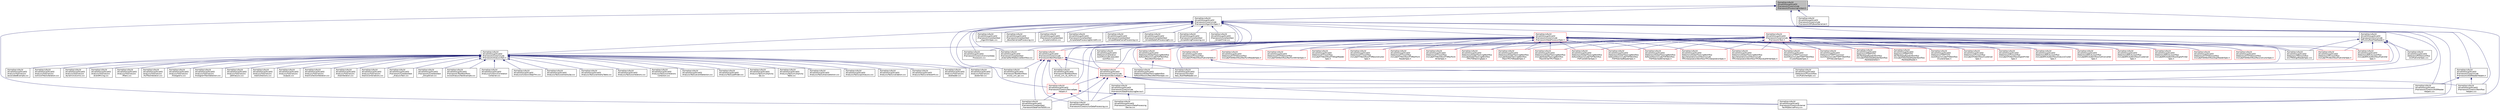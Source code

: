 digraph "/home/travis/build/AliceO2Group/AliceO2/Framework/Core/include/Framework/ProcessingContext.h"
{
 // INTERACTIVE_SVG=YES
  bgcolor="transparent";
  edge [fontname="Helvetica",fontsize="10",labelfontname="Helvetica",labelfontsize="10"];
  node [fontname="Helvetica",fontsize="10",shape=record];
  Node100 [label="/home/travis/build\l/AliceO2Group/AliceO2\l/Framework/Core/include\l/Framework/ProcessingContext.h",height=0.2,width=0.4,color="black", fillcolor="grey75", style="filled", fontcolor="black"];
  Node100 -> Node101 [dir="back",color="midnightblue",fontsize="10",style="solid",fontname="Helvetica"];
  Node101 [label="/home/travis/build\l/AliceO2Group/AliceO2\l/Framework/Core/include\l/Framework/AlgorithmSpec.h",height=0.2,width=0.4,color="black",URL="$d0/d14/AlgorithmSpec_8h.html"];
  Node101 -> Node102 [dir="back",color="midnightblue",fontsize="10",style="solid",fontname="Helvetica"];
  Node102 [label="/home/travis/build\l/AliceO2Group/AliceO2\l/Framework/Core/include\l/Framework/AnalysisTask.h",height=0.2,width=0.4,color="black",URL="$d6/d57/AnalysisTask_8h.html"];
  Node102 -> Node103 [dir="back",color="midnightblue",fontsize="10",style="solid",fontname="Helvetica"];
  Node103 [label="/home/travis/build\l/AliceO2Group/AliceO2\l/Analysis/Core/src/Correlation\lContainer.cxx",height=0.2,width=0.4,color="black",URL="$dc/def/CorrelationContainer_8cxx.html"];
  Node102 -> Node104 [dir="back",color="midnightblue",fontsize="10",style="solid",fontname="Helvetica"];
  Node104 [label="/home/travis/build\l/AliceO2Group/AliceO2\l/Analysis/Core/src/StepTHn.cxx",height=0.2,width=0.4,color="black",URL="$d9/dae/StepTHn_8cxx.html"];
  Node102 -> Node105 [dir="back",color="midnightblue",fontsize="10",style="solid",fontname="Helvetica"];
  Node105 [label="/home/travis/build\l/AliceO2Group/AliceO2\l/Analysis/Tasks/centralityQa.cxx",height=0.2,width=0.4,color="black",URL="$d5/d75/centralityQa_8cxx.html"];
  Node102 -> Node106 [dir="back",color="midnightblue",fontsize="10",style="solid",fontname="Helvetica"];
  Node106 [label="/home/travis/build\l/AliceO2Group/AliceO2\l/Analysis/Tasks/centralityTable.cxx",height=0.2,width=0.4,color="black",URL="$de/d41/centralityTable_8cxx.html"];
  Node102 -> Node107 [dir="back",color="midnightblue",fontsize="10",style="solid",fontname="Helvetica"];
  Node107 [label="/home/travis/build\l/AliceO2Group/AliceO2\l/Analysis/Tasks/correlations.cxx",height=0.2,width=0.4,color="black",URL="$d9/d61/correlations_8cxx.html"];
  Node102 -> Node108 [dir="back",color="midnightblue",fontsize="10",style="solid",fontname="Helvetica"];
  Node108 [label="/home/travis/build\l/AliceO2Group/AliceO2\l/Analysis/Tasks/correlations\lCollection.cxx",height=0.2,width=0.4,color="black",URL="$df/d59/correlationsCollection_8cxx.html"];
  Node102 -> Node109 [dir="back",color="midnightblue",fontsize="10",style="solid",fontname="Helvetica"];
  Node109 [label="/home/travis/build\l/AliceO2Group/AliceO2\l/Analysis/Tasks/eventSelection.cxx",height=0.2,width=0.4,color="black",URL="$d9/df1/eventSelection_8cxx.html"];
  Node102 -> Node110 [dir="back",color="midnightblue",fontsize="10",style="solid",fontname="Helvetica"];
  Node110 [label="/home/travis/build\l/AliceO2Group/AliceO2\l/Analysis/Tasks/jetfinder.cxx",height=0.2,width=0.4,color="black",URL="$d2/dc6/jetfinder_8cxx.html"];
  Node102 -> Node111 [dir="back",color="midnightblue",fontsize="10",style="solid",fontname="Helvetica"];
  Node111 [label="/home/travis/build\l/AliceO2Group/AliceO2\l/Analysis/Tasks/multiplicity\lQa.cxx",height=0.2,width=0.4,color="black",URL="$d3/d6a/multiplicityQa_8cxx.html"];
  Node102 -> Node112 [dir="back",color="midnightblue",fontsize="10",style="solid",fontname="Helvetica"];
  Node112 [label="/home/travis/build\l/AliceO2Group/AliceO2\l/Analysis/Tasks/multiplicity\lTable.cxx",height=0.2,width=0.4,color="black",URL="$d4/d23/multiplicityTable_8cxx.html"];
  Node102 -> Node113 [dir="back",color="midnightblue",fontsize="10",style="solid",fontname="Helvetica"];
  Node113 [label="/home/travis/build\l/AliceO2Group/AliceO2\l/Analysis/Tasks/trackselection.cxx",height=0.2,width=0.4,color="black",URL="$db/d90/trackselection_8cxx.html"];
  Node102 -> Node114 [dir="back",color="midnightblue",fontsize="10",style="solid",fontname="Helvetica"];
  Node114 [label="/home/travis/build\l/AliceO2Group/AliceO2\l/Analysis/Tasks/upcAnalysis.cxx",height=0.2,width=0.4,color="black",URL="$d2/d9d/upcAnalysis_8cxx.html"];
  Node102 -> Node115 [dir="back",color="midnightblue",fontsize="10",style="solid",fontname="Helvetica"];
  Node115 [label="/home/travis/build\l/AliceO2Group/AliceO2\l/Analysis/Tasks/validation.cxx",height=0.2,width=0.4,color="black",URL="$dd/d1b/validation_8cxx.html"];
  Node102 -> Node116 [dir="back",color="midnightblue",fontsize="10",style="solid",fontname="Helvetica"];
  Node116 [label="/home/travis/build\l/AliceO2Group/AliceO2\l/Analysis/Tasks/vertexerhf.cxx",height=0.2,width=0.4,color="black",URL="$de/d5e/vertexerhf_8cxx.html"];
  Node102 -> Node117 [dir="back",color="midnightblue",fontsize="10",style="solid",fontname="Helvetica"];
  Node117 [label="/home/travis/build\l/AliceO2Group/AliceO2\l/Analysis/Tutorials/src\l/aodreader.cxx",height=0.2,width=0.4,color="black",URL="$dd/d00/aodreader_8cxx.html"];
  Node102 -> Node118 [dir="back",color="midnightblue",fontsize="10",style="solid",fontname="Helvetica"];
  Node118 [label="/home/travis/build\l/AliceO2Group/AliceO2\l/Analysis/Tutorials/src\l/aodwriter.cxx",height=0.2,width=0.4,color="black",URL="$d0/dee/aodwriter_8cxx.html"];
  Node102 -> Node119 [dir="back",color="midnightblue",fontsize="10",style="solid",fontname="Helvetica"];
  Node119 [label="/home/travis/build\l/AliceO2Group/AliceO2\l/Analysis/Tutorials/src\l/associatedExample.cxx",height=0.2,width=0.4,color="black",URL="$d6/dcb/associatedExample_8cxx.html"];
  Node102 -> Node120 [dir="back",color="midnightblue",fontsize="10",style="solid",fontname="Helvetica"];
  Node120 [label="/home/travis/build\l/AliceO2Group/AliceO2\l/Analysis/Tutorials/src\l/collisionTracksIteration.cxx",height=0.2,width=0.4,color="black",URL="$d4/dd5/collisionTracksIteration_8cxx.html"];
  Node102 -> Node121 [dir="back",color="midnightblue",fontsize="10",style="solid",fontname="Helvetica"];
  Node121 [label="/home/travis/build\l/AliceO2Group/AliceO2\l/Analysis/Tutorials/src\l/dynamicColumns.cxx",height=0.2,width=0.4,color="black",URL="$d2/df5/dynamicColumns_8cxx.html"];
  Node102 -> Node122 [dir="back",color="midnightblue",fontsize="10",style="solid",fontname="Helvetica"];
  Node122 [label="/home/travis/build\l/AliceO2Group/AliceO2\l/Analysis/Tutorials/src\l/eventMixing.cxx",height=0.2,width=0.4,color="black",URL="$d6/ddb/eventMixing_8cxx.html"];
  Node102 -> Node123 [dir="back",color="midnightblue",fontsize="10",style="solid",fontname="Helvetica"];
  Node123 [label="/home/travis/build\l/AliceO2Group/AliceO2\l/Analysis/Tutorials/src\l/filters.cxx",height=0.2,width=0.4,color="black",URL="$d6/d77/filters_8cxx.html"];
  Node102 -> Node124 [dir="back",color="midnightblue",fontsize="10",style="solid",fontname="Helvetica"];
  Node124 [label="/home/travis/build\l/AliceO2Group/AliceO2\l/Analysis/Tutorials/src\l/fullTrackIteration.cxx",height=0.2,width=0.4,color="black",URL="$d2/d4e/fullTrackIteration_8cxx.html"];
  Node102 -> Node125 [dir="back",color="midnightblue",fontsize="10",style="solid",fontname="Helvetica"];
  Node125 [label="/home/travis/build\l/AliceO2Group/AliceO2\l/Analysis/Tutorials/src\l/histograms.cxx",height=0.2,width=0.4,color="black",URL="$df/d90/histograms_8cxx.html"];
  Node102 -> Node126 [dir="back",color="midnightblue",fontsize="10",style="solid",fontname="Helvetica"];
  Node126 [label="/home/travis/build\l/AliceO2Group/AliceO2\l/Analysis/Tutorials/src\l/histogramTrackSelection.cxx",height=0.2,width=0.4,color="black",URL="$dd/d06/histogramTrackSelection_8cxx.html"];
  Node102 -> Node127 [dir="back",color="midnightblue",fontsize="10",style="solid",fontname="Helvetica"];
  Node127 [label="/home/travis/build\l/AliceO2Group/AliceO2\l/Analysis/Tutorials/src\l/jetAnalysis.cxx",height=0.2,width=0.4,color="black",URL="$d7/d21/jetAnalysis_8cxx.html"];
  Node102 -> Node128 [dir="back",color="midnightblue",fontsize="10",style="solid",fontname="Helvetica"];
  Node128 [label="/home/travis/build\l/AliceO2Group/AliceO2\l/Analysis/Tutorials/src\l/newCollections.cxx",height=0.2,width=0.4,color="black",URL="$d7/d10/newCollections_8cxx.html"];
  Node102 -> Node129 [dir="back",color="midnightblue",fontsize="10",style="solid",fontname="Helvetica"];
  Node129 [label="/home/travis/build\l/AliceO2Group/AliceO2\l/Analysis/Tutorials/src\l/outputs.cxx",height=0.2,width=0.4,color="black",URL="$d3/d45/outputs_8cxx.html"];
  Node102 -> Node130 [dir="back",color="midnightblue",fontsize="10",style="solid",fontname="Helvetica"];
  Node130 [label="/home/travis/build\l/AliceO2Group/AliceO2\l/Analysis/Tutorials/src\l/trackCollectionIteration.cxx",height=0.2,width=0.4,color="black",URL="$d4/ded/trackCollectionIteration_8cxx.html"];
  Node102 -> Node131 [dir="back",color="midnightblue",fontsize="10",style="solid",fontname="Helvetica"];
  Node131 [label="/home/travis/build\l/AliceO2Group/AliceO2\l/Analysis/Tutorials/src\l/trackIteration.cxx",height=0.2,width=0.4,color="black",URL="$db/d7e/trackIteration_8cxx.html"];
  Node102 -> Node132 [dir="back",color="midnightblue",fontsize="10",style="solid",fontname="Helvetica"];
  Node132 [label="/home/travis/build\l/AliceO2Group/AliceO2\l/Analysis/Tutorials/src\l/tracksCombinations.cxx",height=0.2,width=0.4,color="black",URL="$d0/da7/tracksCombinations_8cxx.html"];
  Node102 -> Node133 [dir="back",color="midnightblue",fontsize="10",style="solid",fontname="Helvetica"];
  Node133 [label="/home/travis/build\l/AliceO2Group/AliceO2\l/Framework/Core/test/test\l_AnalysisTask.cxx",height=0.2,width=0.4,color="black",URL="$d9/d09/test__AnalysisTask_8cxx.html"];
  Node102 -> Node134 [dir="back",color="midnightblue",fontsize="10",style="solid",fontname="Helvetica"];
  Node134 [label="/home/travis/build\l/AliceO2Group/AliceO2\l/Framework/Core/test/test\l_GroupSlicer.cxx",height=0.2,width=0.4,color="black",URL="$d2/d45/test__GroupSlicer_8cxx.html"];
  Node102 -> Node135 [dir="back",color="midnightblue",fontsize="10",style="solid",fontname="Helvetica"];
  Node135 [label="/home/travis/build\l/AliceO2Group/AliceO2\l/Framework/TestWorkflows\l/src/o2AnalysisTaskExample.cxx",height=0.2,width=0.4,color="black",URL="$d1/d61/o2AnalysisTaskExample_8cxx.html"];
  Node101 -> Node136 [dir="back",color="midnightblue",fontsize="10",style="solid",fontname="Helvetica"];
  Node136 [label="/home/travis/build\l/AliceO2Group/AliceO2\l/Framework/Core/include\l/Framework/AODReaderHelpers.h",height=0.2,width=0.4,color="black",URL="$da/d97/AODReaderHelpers_8h.html"];
  Node136 -> Node137 [dir="back",color="midnightblue",fontsize="10",style="solid",fontname="Helvetica"];
  Node137 [label="/home/travis/build\l/AliceO2Group/AliceO2\l/Framework/Core/src/AODReader\lHelpers.cxx",height=0.2,width=0.4,color="black",URL="$d4/dc5/AODReaderHelpers_8cxx.html"];
  Node136 -> Node138 [dir="back",color="midnightblue",fontsize="10",style="solid",fontname="Helvetica"];
  Node138 [label="/home/travis/build\l/AliceO2Group/AliceO2\l/Framework/Core/src/Workflow\lHelpers.cxx",height=0.2,width=0.4,color="black",URL="$dc/da7/WorkflowHelpers_8cxx.html"];
  Node101 -> Node139 [dir="back",color="midnightblue",fontsize="10",style="solid",fontname="Helvetica"];
  Node139 [label="/home/travis/build\l/AliceO2Group/AliceO2\l/Framework/Core/include\l/Framework/DataProcessingDevice.h",height=0.2,width=0.4,color="black",URL="$d3/d4b/DataProcessingDevice_8h.html"];
  Node139 -> Node140 [dir="back",color="midnightblue",fontsize="10",style="solid",fontname="Helvetica"];
  Node140 [label="/home/travis/build\l/AliceO2Group/AliceO2\l/Framework/Core/src/DataProcessing\lDevice.cxx",height=0.2,width=0.4,color="black",URL="$db/dac/DataProcessingDevice_8cxx.html"];
  Node139 -> Node141 [dir="back",color="midnightblue",fontsize="10",style="solid",fontname="Helvetica"];
  Node141 [label="/home/travis/build\l/AliceO2Group/AliceO2\l/Framework/Core/src/runDataProcessing.cxx",height=0.2,width=0.4,color="black",URL="$d7/d54/runDataProcessing_8cxx.html"];
  Node101 -> Node142 [dir="back",color="midnightblue",fontsize="10",style="solid",fontname="Helvetica"];
  Node142 [label="/home/travis/build\l/AliceO2Group/AliceO2\l/Framework/Core/include\l/Framework/DataProcessorSpec.h",height=0.2,width=0.4,color="red",URL="$d0/df4/DataProcessorSpec_8h.html"];
  Node142 -> Node143 [dir="back",color="midnightblue",fontsize="10",style="solid",fontname="Helvetica"];
  Node143 [label="/home/travis/build\l/AliceO2Group/AliceO2\l/Detectors/Calibration\l/workflow/ccdb-populator\l-workflow.cxx",height=0.2,width=0.4,color="black",URL="$d2/d5c/ccdb-populator-workflow_8cxx.html"];
  Node142 -> Node144 [dir="back",color="midnightblue",fontsize="10",style="solid",fontname="Helvetica"];
  Node144 [label="/home/travis/build\l/AliceO2Group/AliceO2\l/Detectors/CPV/workflow\l/include/CPVWorkflow/Clusterizer\lSpec.h",height=0.2,width=0.4,color="red",URL="$d9/dcc/CPV_2workflow_2include_2CPVWorkflow_2ClusterizerSpec_8h.html"];
  Node142 -> Node147 [dir="back",color="midnightblue",fontsize="10",style="solid",fontname="Helvetica"];
  Node147 [label="/home/travis/build\l/AliceO2Group/AliceO2\l/Detectors/CPV/workflow\l/include/CPVWorkflow/DigitsPrinter\lSpec.h",height=0.2,width=0.4,color="red",URL="$d4/d19/CPV_2workflow_2include_2CPVWorkflow_2DigitsPrinterSpec_8h.html"];
  Node142 -> Node149 [dir="back",color="midnightblue",fontsize="10",style="solid",fontname="Helvetica"];
  Node149 [label="/home/travis/build\l/AliceO2Group/AliceO2\l/Detectors/CPV/workflow\l/include/CPVWorkflow/PublisherSpec.h",height=0.2,width=0.4,color="red",URL="$d1/dd9/CPV_2workflow_2include_2CPVWorkflow_2PublisherSpec_8h.html"];
  Node149 -> Node150 [dir="back",color="midnightblue",fontsize="10",style="solid",fontname="Helvetica"];
  Node150 [label="/home/travis/build\l/AliceO2Group/AliceO2\l/Detectors/CPV/workflow\l/src/PublisherSpec.cxx",height=0.2,width=0.4,color="black",URL="$df/d2e/CPV_2workflow_2src_2PublisherSpec_8cxx.html"];
  Node142 -> Node151 [dir="back",color="midnightblue",fontsize="10",style="solid",fontname="Helvetica"];
  Node151 [label="/home/travis/build\l/AliceO2Group/AliceO2\l/Detectors/EMCAL/workflow\l/include/EMCALWorkflow/AnalysisCluster\lSpec.h",height=0.2,width=0.4,color="red",URL="$d3/dd3/AnalysisClusterSpec_8h.html"];
  Node142 -> Node154 [dir="back",color="midnightblue",fontsize="10",style="solid",fontname="Helvetica"];
  Node154 [label="/home/travis/build\l/AliceO2Group/AliceO2\l/Detectors/EMCAL/workflow\l/include/EMCALWorkflow/CellConverter\lSpec.h",height=0.2,width=0.4,color="red",URL="$d3/ddf/EMCAL_2workflow_2include_2EMCALWorkflow_2CellConverterSpec_8h.html"];
  Node142 -> Node156 [dir="back",color="midnightblue",fontsize="10",style="solid",fontname="Helvetica"];
  Node156 [label="/home/travis/build\l/AliceO2Group/AliceO2\l/Detectors/EMCAL/workflow\l/include/EMCALWorkflow/Clusterizer\lSpec.h",height=0.2,width=0.4,color="red",URL="$d2/dd1/EMCAL_2workflow_2include_2EMCALWorkflow_2ClusterizerSpec_8h.html"];
  Node142 -> Node158 [dir="back",color="midnightblue",fontsize="10",style="solid",fontname="Helvetica"];
  Node158 [label="/home/travis/build\l/AliceO2Group/AliceO2\l/Detectors/EMCAL/workflow\l/include/EMCALWorkflow/DigitsPrinter\lSpec.h",height=0.2,width=0.4,color="red",URL="$d3/d59/EMCAL_2workflow_2include_2EMCALWorkflow_2DigitsPrinterSpec_8h.html"];
  Node142 -> Node160 [dir="back",color="midnightblue",fontsize="10",style="solid",fontname="Helvetica"];
  Node160 [label="/home/travis/build\l/AliceO2Group/AliceO2\l/Detectors/EMCAL/workflow\l/include/EMCALWorkflow/Publisher\lSpec.h",height=0.2,width=0.4,color="red",URL="$d2/d55/EMCAL_2workflow_2include_2EMCALWorkflow_2PublisherSpec_8h.html"];
  Node142 -> Node162 [dir="back",color="midnightblue",fontsize="10",style="solid",fontname="Helvetica"];
  Node162 [label="/home/travis/build\l/AliceO2Group/AliceO2\l/Detectors/FIT/FDD/workflow\l/include/FDDWorkflow/DigitReaderSpec.h",height=0.2,width=0.4,color="red",URL="$dd/d24/FIT_2FDD_2workflow_2include_2FDDWorkflow_2DigitReaderSpec_8h.html"];
  Node142 -> Node165 [dir="back",color="midnightblue",fontsize="10",style="solid",fontname="Helvetica"];
  Node165 [label="/home/travis/build\l/AliceO2Group/AliceO2\l/Detectors/FIT/FDD/workflow\l/include/FDDWorkflow/ReconstructorSpec.h",height=0.2,width=0.4,color="red",URL="$d7/df4/ReconstructorSpec_8h.html"];
  Node142 -> Node167 [dir="back",color="midnightblue",fontsize="10",style="solid",fontname="Helvetica"];
  Node167 [label="/home/travis/build\l/AliceO2Group/AliceO2\l/Detectors/FIT/FDD/workflow\l/include/FDDWorkflow/RecPointReaderSpec.h",height=0.2,width=0.4,color="red",URL="$d7/da5/RecPointReaderSpec_8h.html"];
  Node142 -> Node169 [dir="back",color="midnightblue",fontsize="10",style="solid",fontname="Helvetica"];
  Node169 [label="/home/travis/build\l/AliceO2Group/AliceO2\l/Detectors/FIT/FDD/workflow\l/include/FDDWorkflow/RecPointWriterSpec.h",height=0.2,width=0.4,color="red",URL="$dc/d74/RecPointWriterSpec_8h.html"];
  Node142 -> Node171 [dir="back",color="midnightblue",fontsize="10",style="solid",fontname="Helvetica"];
  Node171 [label="/home/travis/build\l/AliceO2Group/AliceO2\l/Detectors/FIT/workflow\l/include/FITWorkflow/FT0DigitReader\lSpec.h",height=0.2,width=0.4,color="red",URL="$dc/d0d/FT0DigitReaderSpec_8h.html"];
  Node142 -> Node174 [dir="back",color="midnightblue",fontsize="10",style="solid",fontname="Helvetica"];
  Node174 [label="/home/travis/build\l/AliceO2Group/AliceO2\l/Detectors/FIT/workflow\l/include/FITWorkflow/FT0Reconstructor\lSpec.h",height=0.2,width=0.4,color="red",URL="$d0/d58/FT0ReconstructorSpec_8h.html"];
  Node142 -> Node176 [dir="back",color="midnightblue",fontsize="10",style="solid",fontname="Helvetica"];
  Node176 [label="/home/travis/build\l/AliceO2Group/AliceO2\l/Detectors/FIT/workflow\l/include/FITWorkflow/FT0RecPoint\lReaderSpec.h",height=0.2,width=0.4,color="red",URL="$d1/d4b/FT0RecPointReaderSpec_8h.html"];
  Node142 -> Node180 [dir="back",color="midnightblue",fontsize="10",style="solid",fontname="Helvetica"];
  Node180 [label="/home/travis/build\l/AliceO2Group/AliceO2\l/Detectors/FIT/workflow\l/include/FITWorkflow/FT0RecPoint\lWriterSpec.h",height=0.2,width=0.4,color="red",URL="$d5/d02/FT0RecPointWriterSpec_8h.html"];
  Node142 -> Node182 [dir="back",color="midnightblue",fontsize="10",style="solid",fontname="Helvetica"];
  Node182 [label="/home/travis/build\l/AliceO2Group/AliceO2\l/Detectors/GlobalTrackingWorkflow\l/include/GlobalTrackingWorkflow\l/TPCITSMatchingSpec.h",height=0.2,width=0.4,color="red",URL="$da/d20/TPCITSMatchingSpec_8h.html"];
  Node142 -> Node184 [dir="back",color="midnightblue",fontsize="10",style="solid",fontname="Helvetica"];
  Node184 [label="/home/travis/build\l/AliceO2Group/AliceO2\l/Detectors/GlobalTrackingWorkflow\l/include/GlobalTrackingWorkflow\l/TrackTPCITSReaderSpec.h",height=0.2,width=0.4,color="red",URL="$de/daa/TrackTPCITSReaderSpec_8h.html"];
  Node142 -> Node187 [dir="back",color="midnightblue",fontsize="10",style="solid",fontname="Helvetica"];
  Node187 [label="/home/travis/build\l/AliceO2Group/AliceO2\l/Detectors/GlobalTrackingWorkflow\l/include/GlobalTrackingWorkflow\l/TrackWriterTPCITSSpec.h",height=0.2,width=0.4,color="red",URL="$da/d9c/TrackWriterTPCITSSpec_8h.html"];
  Node142 -> Node189 [dir="back",color="midnightblue",fontsize="10",style="solid",fontname="Helvetica"];
  Node189 [label="/home/travis/build\l/AliceO2Group/AliceO2\l/Detectors/GlobalTrackingWorkflow\l/tofworkflow/include/TOFWorkflow\l/RecoWorkflowSpec.h",height=0.2,width=0.4,color="red",URL="$df/d12/RecoWorkflowSpec_8h.html"];
  Node189 -> Node190 [dir="back",color="midnightblue",fontsize="10",style="solid",fontname="Helvetica"];
  Node190 [label="/home/travis/build\l/AliceO2Group/AliceO2\l/Detectors/GlobalTrackingWorkflow\l/tofworkflow/src/RecoWorkflowSpec.cxx",height=0.2,width=0.4,color="black",URL="$d8/d84/RecoWorkflowSpec_8cxx.html"];
  Node142 -> Node191 [dir="back",color="midnightblue",fontsize="10",style="solid",fontname="Helvetica"];
  Node191 [label="/home/travis/build\l/AliceO2Group/AliceO2\l/Detectors/GlobalTrackingWorkflow\l/tofworkflow/include/TOFWorkflow\l/TOFCalibWriterSpec.h",height=0.2,width=0.4,color="red",URL="$dd/d45/TOFCalibWriterSpec_8h.html"];
  Node142 -> Node193 [dir="back",color="midnightblue",fontsize="10",style="solid",fontname="Helvetica"];
  Node193 [label="/home/travis/build\l/AliceO2Group/AliceO2\l/Detectors/GlobalTrackingWorkflow\l/tofworkflow/include/TOFWorkflow\l/TOFMatchedReaderSpec.h",height=0.2,width=0.4,color="red",URL="$d9/df4/TOFMatchedReaderSpec_8h.html"];
  Node142 -> Node195 [dir="back",color="midnightblue",fontsize="10",style="solid",fontname="Helvetica"];
  Node195 [label="/home/travis/build\l/AliceO2Group/AliceO2\l/Detectors/GlobalTrackingWorkflow\l/tofworkflow/include/TOFWorkflow\l/TOFMatchedWriterSpec.h",height=0.2,width=0.4,color="red",URL="$dd/d0f/TOFMatchedWriterSpec_8h.html"];
  Node142 -> Node190 [dir="back",color="midnightblue",fontsize="10",style="solid",fontname="Helvetica"];
  Node142 -> Node197 [dir="back",color="midnightblue",fontsize="10",style="solid",fontname="Helvetica"];
  Node197 [label="/home/travis/build\l/AliceO2Group/AliceO2\l/Detectors/GlobalTrackingWorkflow\l/tpcinterpolationworkflow/include\l/TPCInterpolationWorkflow/TPCInterpolationSpec.h",height=0.2,width=0.4,color="red",URL="$dc/d50/TPCInterpolationSpec_8h.html"];
  Node142 -> Node199 [dir="back",color="midnightblue",fontsize="10",style="solid",fontname="Helvetica"];
  Node199 [label="/home/travis/build\l/AliceO2Group/AliceO2\l/Detectors/GlobalTrackingWorkflow\l/tpcinterpolationworkflow/include\l/TPCInterpolationWorkflow/TPCResidualWriterSpec.h",height=0.2,width=0.4,color="red",URL="$d9/d7b/TPCResidualWriterSpec_8h.html"];
  Node142 -> Node201 [dir="back",color="midnightblue",fontsize="10",style="solid",fontname="Helvetica"];
  Node201 [label="/home/travis/build\l/AliceO2Group/AliceO2\l/Detectors/ITSMFT/common\l/workflow/include/ITSMFTWorkflow\l/ClusterReaderSpec.h",height=0.2,width=0.4,color="red",URL="$de/dea/ITSMFT_2common_2workflow_2include_2ITSMFTWorkflow_2ClusterReaderSpec_8h.html"];
  Node142 -> Node203 [dir="back",color="midnightblue",fontsize="10",style="solid",fontname="Helvetica"];
  Node203 [label="/home/travis/build\l/AliceO2Group/AliceO2\l/Detectors/ITSMFT/common\l/workflow/include/ITSMFTWorkflow\l/STFDecoderSpec.h",height=0.2,width=0.4,color="red",URL="$d0/d26/STFDecoderSpec_8h.html",tooltip="Device to decode ITS/MFT raw data from STF. "];
  Node142 -> Node206 [dir="back",color="midnightblue",fontsize="10",style="solid",fontname="Helvetica"];
  Node206 [label="/home/travis/build\l/AliceO2Group/AliceO2\l/Detectors/ITSMFT/ITS\l/QC/TestDataReaderWorkflow\l/include/ITSQCDataReaderWorkflow\l/TestDataGetter.h",height=0.2,width=0.4,color="red",URL="$d6/d92/TestDataGetter_8h.html"];
  Node142 -> Node209 [dir="back",color="midnightblue",fontsize="10",style="solid",fontname="Helvetica"];
  Node209 [label="/home/travis/build\l/AliceO2Group/AliceO2\l/Detectors/ITSMFT/ITS\l/QC/TestDataReaderWorkflow\l/include/ITSQCDataReaderWorkflow\l/TestDataReader.h",height=0.2,width=0.4,color="red",URL="$dd/d69/TestDataReader_8h.html"];
  Node142 -> Node211 [dir="back",color="midnightblue",fontsize="10",style="solid",fontname="Helvetica"];
  Node211 [label="/home/travis/build\l/AliceO2Group/AliceO2\l/Detectors/ITSMFT/ITS\l/workflow/include/ITSWorkflow\l/ClustererSpec.h",height=0.2,width=0.4,color="red",URL="$d4/dcc/ITSMFT_2ITS_2workflow_2include_2ITSWorkflow_2ClustererSpec_8h.html"];
  Node142 -> Node341 [dir="back",color="midnightblue",fontsize="10",style="solid",fontname="Helvetica"];
  Node341 [label="/home/travis/build\l/AliceO2Group/AliceO2\l/Detectors/TPC/workflow\l/include/TPCWorkflow/PublisherSpec.h",height=0.2,width=0.4,color="red",URL="$d9/d4e/TPC_2workflow_2include_2TPCWorkflow_2PublisherSpec_8h.html"];
  Node142 -> Node348 [dir="back",color="midnightblue",fontsize="10",style="solid",fontname="Helvetica"];
  Node348 [label="/home/travis/build\l/AliceO2Group/AliceO2\l/Detectors/TRD/workflow\l/src/TRDDigitReaderSpec.cxx",height=0.2,width=0.4,color="black",URL="$d7/da6/TRDDigitReaderSpec_8cxx.html"];
  Node142 -> Node102 [dir="back",color="midnightblue",fontsize="10",style="solid",fontname="Helvetica"];
  Node142 -> Node375 [dir="back",color="midnightblue",fontsize="10",style="solid",fontname="Helvetica"];
  Node375 [label="/home/travis/build\l/AliceO2Group/AliceO2\l/Framework/Core/include\l/Framework/DeviceSpec.h",height=0.2,width=0.4,color="red",URL="$df/de8/DeviceSpec_8h.html"];
  Node375 -> Node139 [dir="back",color="midnightblue",fontsize="10",style="solid",fontname="Helvetica"];
  Node375 -> Node137 [dir="back",color="midnightblue",fontsize="10",style="solid",fontname="Helvetica"];
  Node375 -> Node452 [dir="back",color="midnightblue",fontsize="10",style="solid",fontname="Helvetica"];
  Node452 [label="/home/travis/build\l/AliceO2Group/AliceO2\l/Framework/Core/src/DeviceSpec\lHelpers.h",height=0.2,width=0.4,color="red",URL="$df/dda/DeviceSpecHelpers_8h.html"];
  Node452 -> Node367 [dir="back",color="midnightblue",fontsize="10",style="solid",fontname="Helvetica"];
  Node367 [label="/home/travis/build\l/AliceO2Group/AliceO2\l/Framework/Core/src/External\lFairMQDeviceProxy.cxx",height=0.2,width=0.4,color="black",URL="$dc/df3/ExternalFairMQDeviceProxy_8cxx.html"];
  Node452 -> Node141 [dir="back",color="midnightblue",fontsize="10",style="solid",fontname="Helvetica"];
  Node452 -> Node456 [dir="back",color="midnightblue",fontsize="10",style="solid",fontname="Helvetica"];
  Node456 [label="/home/travis/build\l/AliceO2Group/AliceO2\l/Framework/Core/test/test\l_FrameworkDataFlowToDDS.cxx",height=0.2,width=0.4,color="black",URL="$d6/d53/test__FrameworkDataFlowToDDS_8cxx.html"];
  Node375 -> Node367 [dir="back",color="midnightblue",fontsize="10",style="solid",fontname="Helvetica"];
  Node375 -> Node141 [dir="back",color="midnightblue",fontsize="10",style="solid",fontname="Helvetica"];
  Node375 -> Node138 [dir="back",color="midnightblue",fontsize="10",style="solid",fontname="Helvetica"];
  Node375 -> Node456 [dir="back",color="midnightblue",fontsize="10",style="solid",fontname="Helvetica"];
  Node142 -> Node484 [dir="back",color="midnightblue",fontsize="10",style="solid",fontname="Helvetica"];
  Node484 [label="/home/travis/build\l/AliceO2Group/AliceO2\l/Framework/Core/include\l/Framework/WorkflowSpec.h",height=0.2,width=0.4,color="red",URL="$df/da1/WorkflowSpec_8h.html"];
  Node484 -> Node375 [dir="back",color="midnightblue",fontsize="10",style="solid",fontname="Helvetica"];
  Node484 -> Node452 [dir="back",color="midnightblue",fontsize="10",style="solid",fontname="Helvetica"];
  Node484 -> Node141 [dir="back",color="midnightblue",fontsize="10",style="solid",fontname="Helvetica"];
  Node484 -> Node456 [dir="back",color="midnightblue",fontsize="10",style="solid",fontname="Helvetica"];
  Node484 -> Node510 [dir="back",color="midnightblue",fontsize="10",style="solid",fontname="Helvetica"];
  Node510 [label="/home/travis/build\l/AliceO2Group/AliceO2\l/Framework/TestWorkflows\l/src/o2_sim_its_ALP3.cxx",height=0.2,width=0.4,color="black",URL="$dd/d2b/o2__sim__its__ALP3_8cxx.html"];
  Node484 -> Node511 [dir="back",color="midnightblue",fontsize="10",style="solid",fontname="Helvetica"];
  Node511 [label="/home/travis/build\l/AliceO2Group/AliceO2\l/Framework/TestWorkflows\l/src/o2_sim_tpc.cxx",height=0.2,width=0.4,color="black",URL="$d7/d11/o2__sim__tpc_8cxx.html"];
  Node484 -> Node446 [dir="back",color="midnightblue",fontsize="10",style="solid",fontname="Helvetica"];
  Node446 [label="/home/travis/build\l/AliceO2Group/AliceO2\l/Framework/Utils/test\l/test_RootTreeReader.cxx",height=0.2,width=0.4,color="black",URL="$d6/d0d/test__RootTreeReader_8cxx.html"];
  Node142 -> Node356 [dir="back",color="midnightblue",fontsize="10",style="solid",fontname="Helvetica"];
  Node356 [label="/home/travis/build\l/AliceO2Group/AliceO2\l/Framework/Core/src/CommonData\lProcessors.cxx",height=0.2,width=0.4,color="black",URL="$df/d93/CommonDataProcessors_8cxx.html"];
  Node142 -> Node452 [dir="back",color="midnightblue",fontsize="10",style="solid",fontname="Helvetica"];
  Node142 -> Node141 [dir="back",color="midnightblue",fontsize="10",style="solid",fontname="Helvetica"];
  Node142 -> Node369 [dir="back",color="midnightblue",fontsize="10",style="solid",fontname="Helvetica"];
  Node369 [label="/home/travis/build\l/AliceO2Group/AliceO2\l/Framework/Core/test/test\l_ExternalFairMQDeviceWorkflow.cxx",height=0.2,width=0.4,color="black",URL="$d4/d00/test__ExternalFairMQDeviceWorkflow_8cxx.html"];
  Node142 -> Node446 [dir="back",color="midnightblue",fontsize="10",style="solid",fontname="Helvetica"];
  Node101 -> Node375 [dir="back",color="midnightblue",fontsize="10",style="solid",fontname="Helvetica"];
  Node101 -> Node580 [dir="back",color="midnightblue",fontsize="10",style="solid",fontname="Helvetica"];
  Node580 [label="/home/travis/build\l/AliceO2Group/AliceO2\l/Framework/Core/include\l/Framework/Task.h",height=0.2,width=0.4,color="red",URL="$df/d4f/Task_8h.html"];
  Node580 -> Node144 [dir="back",color="midnightblue",fontsize="10",style="solid",fontname="Helvetica"];
  Node580 -> Node147 [dir="back",color="midnightblue",fontsize="10",style="solid",fontname="Helvetica"];
  Node580 -> Node151 [dir="back",color="midnightblue",fontsize="10",style="solid",fontname="Helvetica"];
  Node580 -> Node154 [dir="back",color="midnightblue",fontsize="10",style="solid",fontname="Helvetica"];
  Node580 -> Node156 [dir="back",color="midnightblue",fontsize="10",style="solid",fontname="Helvetica"];
  Node580 -> Node158 [dir="back",color="midnightblue",fontsize="10",style="solid",fontname="Helvetica"];
  Node580 -> Node162 [dir="back",color="midnightblue",fontsize="10",style="solid",fontname="Helvetica"];
  Node580 -> Node165 [dir="back",color="midnightblue",fontsize="10",style="solid",fontname="Helvetica"];
  Node580 -> Node167 [dir="back",color="midnightblue",fontsize="10",style="solid",fontname="Helvetica"];
  Node580 -> Node169 [dir="back",color="midnightblue",fontsize="10",style="solid",fontname="Helvetica"];
  Node580 -> Node171 [dir="back",color="midnightblue",fontsize="10",style="solid",fontname="Helvetica"];
  Node580 -> Node174 [dir="back",color="midnightblue",fontsize="10",style="solid",fontname="Helvetica"];
  Node580 -> Node176 [dir="back",color="midnightblue",fontsize="10",style="solid",fontname="Helvetica"];
  Node580 -> Node180 [dir="back",color="midnightblue",fontsize="10",style="solid",fontname="Helvetica"];
  Node580 -> Node182 [dir="back",color="midnightblue",fontsize="10",style="solid",fontname="Helvetica"];
  Node580 -> Node184 [dir="back",color="midnightblue",fontsize="10",style="solid",fontname="Helvetica"];
  Node580 -> Node187 [dir="back",color="midnightblue",fontsize="10",style="solid",fontname="Helvetica"];
  Node580 -> Node191 [dir="back",color="midnightblue",fontsize="10",style="solid",fontname="Helvetica"];
  Node580 -> Node193 [dir="back",color="midnightblue",fontsize="10",style="solid",fontname="Helvetica"];
  Node580 -> Node195 [dir="back",color="midnightblue",fontsize="10",style="solid",fontname="Helvetica"];
  Node580 -> Node190 [dir="back",color="midnightblue",fontsize="10",style="solid",fontname="Helvetica"];
  Node580 -> Node197 [dir="back",color="midnightblue",fontsize="10",style="solid",fontname="Helvetica"];
  Node580 -> Node199 [dir="back",color="midnightblue",fontsize="10",style="solid",fontname="Helvetica"];
  Node580 -> Node201 [dir="back",color="midnightblue",fontsize="10",style="solid",fontname="Helvetica"];
  Node580 -> Node203 [dir="back",color="midnightblue",fontsize="10",style="solid",fontname="Helvetica"];
  Node580 -> Node206 [dir="back",color="midnightblue",fontsize="10",style="solid",fontname="Helvetica"];
  Node580 -> Node209 [dir="back",color="midnightblue",fontsize="10",style="solid",fontname="Helvetica"];
  Node580 -> Node211 [dir="back",color="midnightblue",fontsize="10",style="solid",fontname="Helvetica"];
  Node580 -> Node348 [dir="back",color="midnightblue",fontsize="10",style="solid",fontname="Helvetica"];
  Node101 -> Node484 [dir="back",color="midnightblue",fontsize="10",style="solid",fontname="Helvetica"];
  Node101 -> Node137 [dir="back",color="midnightblue",fontsize="10",style="solid",fontname="Helvetica"];
  Node101 -> Node356 [dir="back",color="midnightblue",fontsize="10",style="solid",fontname="Helvetica"];
  Node101 -> Node452 [dir="back",color="midnightblue",fontsize="10",style="solid",fontname="Helvetica"];
  Node101 -> Node367 [dir="back",color="midnightblue",fontsize="10",style="solid",fontname="Helvetica"];
  Node101 -> Node138 [dir="back",color="midnightblue",fontsize="10",style="solid",fontname="Helvetica"];
  Node101 -> Node584 [dir="back",color="midnightblue",fontsize="10",style="solid",fontname="Helvetica"];
  Node584 [label="/home/travis/build\l/AliceO2Group/AliceO2\l/Framework/Core/test/test\l_AlgorithmSpec.cxx",height=0.2,width=0.4,color="black",URL="$df/d66/test__AlgorithmSpec_8cxx.html"];
  Node101 -> Node396 [dir="back",color="midnightblue",fontsize="10",style="solid",fontname="Helvetica"];
  Node396 [label="/home/travis/build\l/AliceO2Group/AliceO2\l/Framework/Core/test/test\l_BoostSerializedProcessing.cxx",height=0.2,width=0.4,color="black",URL="$dc/d58/test__BoostSerializedProcessing_8cxx.html"];
  Node101 -> Node369 [dir="back",color="midnightblue",fontsize="10",style="solid",fontname="Helvetica"];
  Node101 -> Node410 [dir="back",color="midnightblue",fontsize="10",style="solid",fontname="Helvetica"];
  Node410 [label="/home/travis/build\l/AliceO2Group/AliceO2\l/Framework/Core/test/test\l_SimpleCondition.cxx",height=0.2,width=0.4,color="black",URL="$df/d11/test__SimpleCondition_8cxx.html"];
  Node101 -> Node411 [dir="back",color="midnightblue",fontsize="10",style="solid",fontname="Helvetica"];
  Node411 [label="/home/travis/build\l/AliceO2Group/AliceO2\l/Framework/Core/test/test\l_SimpleDataProcessingDevice01.cxx",height=0.2,width=0.4,color="black",URL="$d5/d24/test__SimpleDataProcessingDevice01_8cxx.html"];
  Node101 -> Node412 [dir="back",color="midnightblue",fontsize="10",style="solid",fontname="Helvetica"];
  Node412 [label="/home/travis/build\l/AliceO2Group/AliceO2\l/Framework/Core/test/test\l_SimpleRDataFrameProcessing.cxx",height=0.2,width=0.4,color="black",URL="$da/d97/test__SimpleRDataFrameProcessing_8cxx.html"];
  Node101 -> Node413 [dir="back",color="midnightblue",fontsize="10",style="solid",fontname="Helvetica"];
  Node413 [label="/home/travis/build\l/AliceO2Group/AliceO2\l/Framework/Core/test/test\l_SimpleStatefulProcessing01.cxx",height=0.2,width=0.4,color="black",URL="$da/d12/test__SimpleStatefulProcessing01_8cxx.html"];
  Node101 -> Node414 [dir="back",color="midnightblue",fontsize="10",style="solid",fontname="Helvetica"];
  Node414 [label="/home/travis/build\l/AliceO2Group/AliceO2\l/Framework/Core/test/test\l_SimpleStringProcessing.cxx",height=0.2,width=0.4,color="black",URL="$d4/d92/test__SimpleStringProcessing_8cxx.html"];
  Node101 -> Node415 [dir="back",color="midnightblue",fontsize="10",style="solid",fontname="Helvetica"];
  Node415 [label="/home/travis/build\l/AliceO2Group/AliceO2\l/Framework/Core/test/test\l_SimpleTimer.cxx",height=0.2,width=0.4,color="black",URL="$db/d3e/test__SimpleTimer_8cxx.html"];
  Node101 -> Node510 [dir="back",color="midnightblue",fontsize="10",style="solid",fontname="Helvetica"];
  Node101 -> Node511 [dir="back",color="midnightblue",fontsize="10",style="solid",fontname="Helvetica"];
  Node100 -> Node585 [dir="back",color="midnightblue",fontsize="10",style="solid",fontname="Helvetica"];
  Node585 [label="/home/travis/build\l/AliceO2Group/AliceO2\l/Framework/Core/include\l/Framework/DPLBoostSerializer.h",height=0.2,width=0.4,color="black",URL="$dc/d55/DPLBoostSerializer_8h.html",tooltip="DPL wrapper of common utils BoostSeralizer. "];
  Node100 -> Node367 [dir="back",color="midnightblue",fontsize="10",style="solid",fontname="Helvetica"];
  Node100 -> Node456 [dir="back",color="midnightblue",fontsize="10",style="solid",fontname="Helvetica"];
  Node100 -> Node586 [dir="back",color="midnightblue",fontsize="10",style="solid",fontname="Helvetica"];
  Node586 [label="/home/travis/build\l/AliceO2Group/AliceO2\l/Framework/Utils/include\l/DPLUtils/RootTreeReader.h",height=0.2,width=0.4,color="black",URL="$df/db5/RootTreeReader_8h.html",tooltip="A generic reader for ROOT TTrees. "];
  Node586 -> Node150 [dir="back",color="midnightblue",fontsize="10",style="solid",fontname="Helvetica"];
  Node586 -> Node160 [dir="back",color="midnightblue",fontsize="10",style="solid",fontname="Helvetica"];
  Node586 -> Node303 [dir="back",color="midnightblue",fontsize="10",style="solid",fontname="Helvetica"];
  Node303 [label="/home/travis/build\l/AliceO2Group/AliceO2\l/Detectors/PHOS/workflow\l/src/PublisherSpec.cxx",height=0.2,width=0.4,color="black",URL="$d1/d8d/PHOS_2workflow_2src_2PublisherSpec_8cxx.html"];
  Node586 -> Node341 [dir="back",color="midnightblue",fontsize="10",style="solid",fontname="Helvetica"];
  Node586 -> Node348 [dir="back",color="midnightblue",fontsize="10",style="solid",fontname="Helvetica"];
  Node586 -> Node446 [dir="back",color="midnightblue",fontsize="10",style="solid",fontname="Helvetica"];
}
